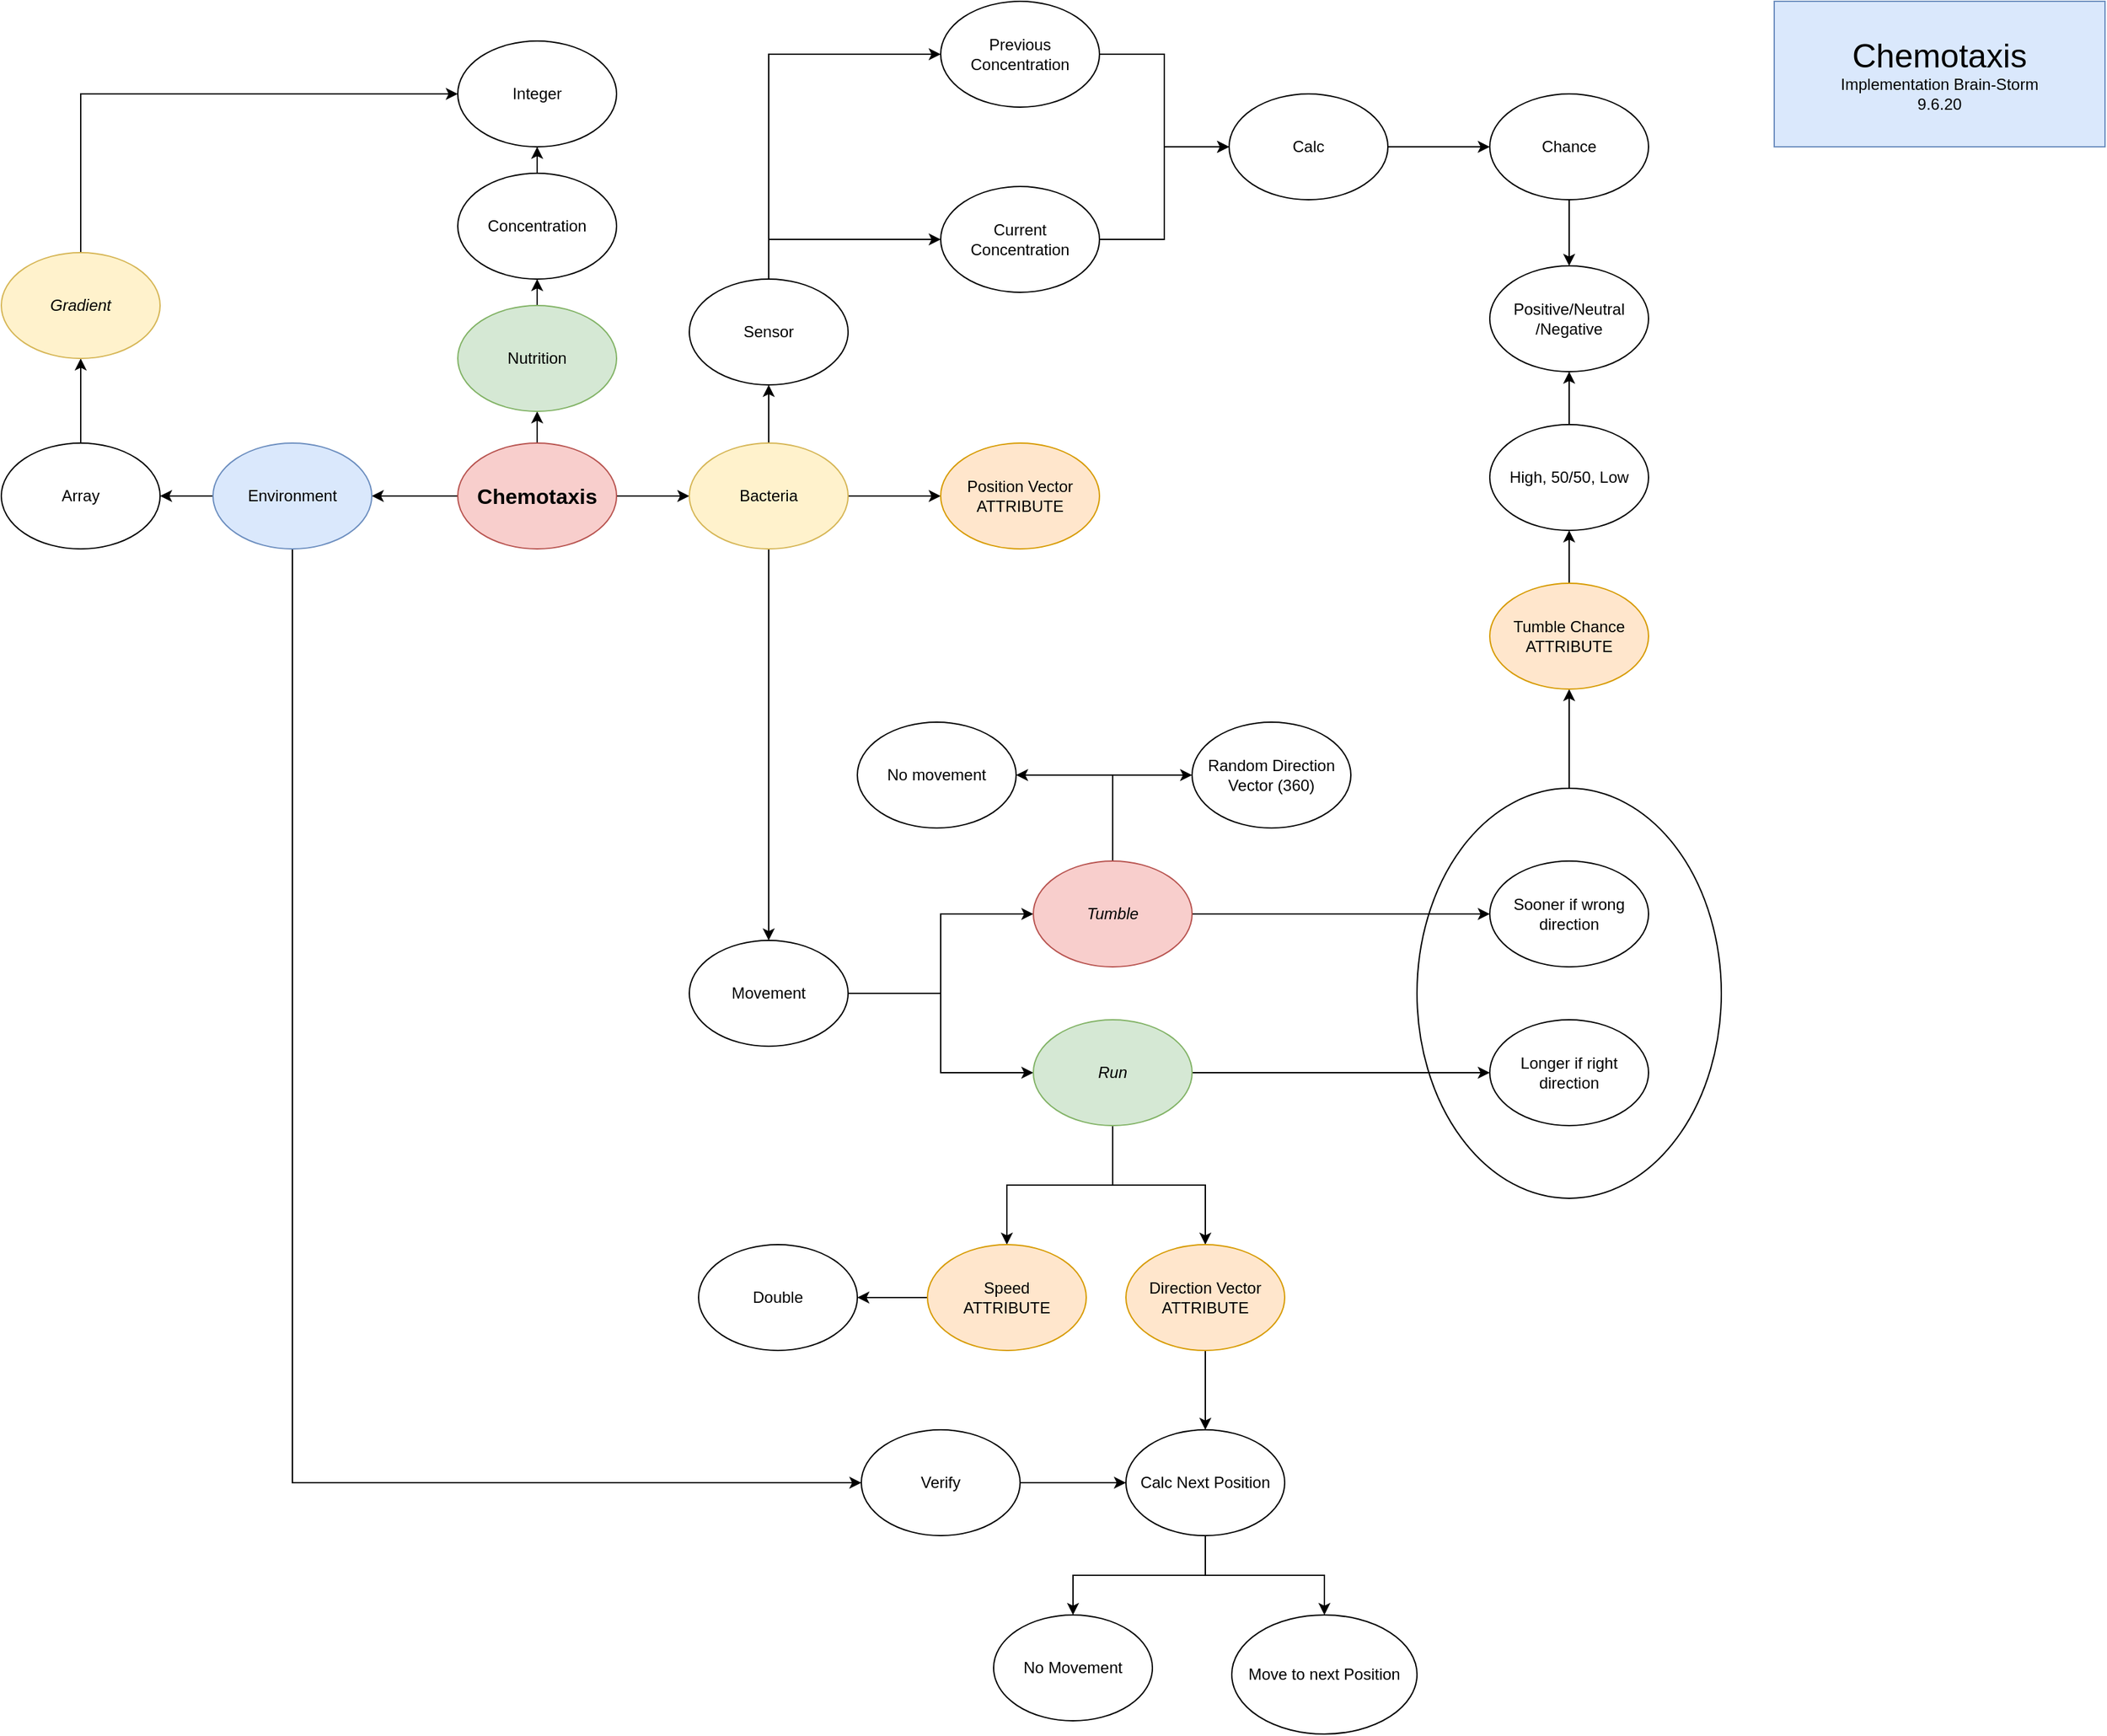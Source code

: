 <mxfile version="13.0.7" type="device"><diagram id="C5RBs43oDa-KdzZeNtuy" name="Page-1"><mxGraphModel dx="1564" dy="942" grid="1" gridSize="10" guides="1" tooltips="1" connect="1" arrows="1" fold="1" page="1" pageScale="1" pageWidth="2336" pageHeight="1654" math="0" shadow="0"><root><mxCell id="WIyWlLk6GJQsqaUBKTNV-0"/><mxCell id="WIyWlLk6GJQsqaUBKTNV-1" parent="WIyWlLk6GJQsqaUBKTNV-0"/><mxCell id="DUb-XDdryiV5-4alEUxa-14" value="" style="edgeStyle=orthogonalEdgeStyle;rounded=0;orthogonalLoop=1;jettySize=auto;html=1;" edge="1" parent="WIyWlLk6GJQsqaUBKTNV-1" source="DUb-XDdryiV5-4alEUxa-2" target="DUb-XDdryiV5-4alEUxa-3"><mxGeometry relative="1" as="geometry"/></mxCell><mxCell id="DUb-XDdryiV5-4alEUxa-15" value="" style="edgeStyle=orthogonalEdgeStyle;rounded=0;orthogonalLoop=1;jettySize=auto;html=1;" edge="1" parent="WIyWlLk6GJQsqaUBKTNV-1" source="DUb-XDdryiV5-4alEUxa-2" target="DUb-XDdryiV5-4alEUxa-4"><mxGeometry relative="1" as="geometry"/></mxCell><mxCell id="DUb-XDdryiV5-4alEUxa-18" value="" style="edgeStyle=orthogonalEdgeStyle;rounded=0;orthogonalLoop=1;jettySize=auto;html=1;" edge="1" parent="WIyWlLk6GJQsqaUBKTNV-1" source="DUb-XDdryiV5-4alEUxa-2" target="DUb-XDdryiV5-4alEUxa-12"><mxGeometry relative="1" as="geometry"/></mxCell><mxCell id="DUb-XDdryiV5-4alEUxa-2" value="&lt;font style=&quot;font-size: 16px&quot;&gt;&lt;b&gt;Chemotaxis&lt;/b&gt;&lt;/font&gt;" style="ellipse;whiteSpace=wrap;html=1;fillColor=#f8cecc;strokeColor=#b85450;" vertex="1" parent="WIyWlLk6GJQsqaUBKTNV-1"><mxGeometry x="525" y="374" width="120" height="80" as="geometry"/></mxCell><mxCell id="DUb-XDdryiV5-4alEUxa-28" value="" style="edgeStyle=orthogonalEdgeStyle;rounded=0;orthogonalLoop=1;jettySize=auto;html=1;" edge="1" parent="WIyWlLk6GJQsqaUBKTNV-1" source="DUb-XDdryiV5-4alEUxa-3" target="DUb-XDdryiV5-4alEUxa-27"><mxGeometry relative="1" as="geometry"/></mxCell><mxCell id="DUb-XDdryiV5-4alEUxa-117" value="" style="edgeStyle=orthogonalEdgeStyle;rounded=0;orthogonalLoop=1;jettySize=auto;html=1;entryX=0;entryY=0.5;entryDx=0;entryDy=0;" edge="1" parent="WIyWlLk6GJQsqaUBKTNV-1" source="DUb-XDdryiV5-4alEUxa-3" target="DUb-XDdryiV5-4alEUxa-112"><mxGeometry relative="1" as="geometry"><mxPoint x="400" y="1160" as="targetPoint"/><Array as="points"><mxPoint x="400" y="1160"/></Array></mxGeometry></mxCell><mxCell id="DUb-XDdryiV5-4alEUxa-3" value="Environment" style="ellipse;whiteSpace=wrap;html=1;fillColor=#dae8fc;strokeColor=#6c8ebf;" vertex="1" parent="WIyWlLk6GJQsqaUBKTNV-1"><mxGeometry x="340" y="374" width="120" height="80" as="geometry"/></mxCell><mxCell id="DUb-XDdryiV5-4alEUxa-61" value="" style="edgeStyle=orthogonalEdgeStyle;rounded=0;orthogonalLoop=1;jettySize=auto;html=1;" edge="1" parent="WIyWlLk6GJQsqaUBKTNV-1" source="DUb-XDdryiV5-4alEUxa-27" target="DUb-XDdryiV5-4alEUxa-60"><mxGeometry relative="1" as="geometry"/></mxCell><mxCell id="DUb-XDdryiV5-4alEUxa-27" value="Array" style="ellipse;whiteSpace=wrap;html=1;" vertex="1" parent="WIyWlLk6GJQsqaUBKTNV-1"><mxGeometry x="180" y="374" width="120" height="80" as="geometry"/></mxCell><mxCell id="DUb-XDdryiV5-4alEUxa-71" value="" style="edgeStyle=orthogonalEdgeStyle;rounded=0;orthogonalLoop=1;jettySize=auto;html=1;entryX=0;entryY=0.5;entryDx=0;entryDy=0;" edge="1" parent="WIyWlLk6GJQsqaUBKTNV-1" source="DUb-XDdryiV5-4alEUxa-60" target="DUb-XDdryiV5-4alEUxa-66"><mxGeometry relative="1" as="geometry"><mxPoint x="240" y="150" as="targetPoint"/><Array as="points"><mxPoint x="240" y="110"/></Array></mxGeometry></mxCell><mxCell id="DUb-XDdryiV5-4alEUxa-60" value="&lt;i&gt;Gradient&lt;/i&gt;" style="ellipse;whiteSpace=wrap;html=1;fillColor=#fff2cc;strokeColor=#d6b656;" vertex="1" parent="WIyWlLk6GJQsqaUBKTNV-1"><mxGeometry x="180" y="230" width="120" height="80" as="geometry"/></mxCell><mxCell id="DUb-XDdryiV5-4alEUxa-30" value="" style="edgeStyle=orthogonalEdgeStyle;rounded=0;orthogonalLoop=1;jettySize=auto;html=1;" edge="1" parent="WIyWlLk6GJQsqaUBKTNV-1" source="DUb-XDdryiV5-4alEUxa-12" target="DUb-XDdryiV5-4alEUxa-29"><mxGeometry relative="1" as="geometry"/></mxCell><mxCell id="DUb-XDdryiV5-4alEUxa-12" value="Nutrition" style="ellipse;whiteSpace=wrap;html=1;fillColor=#d5e8d4;strokeColor=#82b366;" vertex="1" parent="WIyWlLk6GJQsqaUBKTNV-1"><mxGeometry x="525" y="270" width="120" height="80" as="geometry"/></mxCell><mxCell id="DUb-XDdryiV5-4alEUxa-67" value="" style="edgeStyle=orthogonalEdgeStyle;rounded=0;orthogonalLoop=1;jettySize=auto;html=1;" edge="1" parent="WIyWlLk6GJQsqaUBKTNV-1" source="DUb-XDdryiV5-4alEUxa-29" target="DUb-XDdryiV5-4alEUxa-66"><mxGeometry relative="1" as="geometry"/></mxCell><mxCell id="DUb-XDdryiV5-4alEUxa-29" value="Concentration" style="ellipse;whiteSpace=wrap;html=1;" vertex="1" parent="WIyWlLk6GJQsqaUBKTNV-1"><mxGeometry x="525" y="170" width="120" height="80" as="geometry"/></mxCell><mxCell id="DUb-XDdryiV5-4alEUxa-66" value="Integer" style="ellipse;whiteSpace=wrap;html=1;" vertex="1" parent="WIyWlLk6GJQsqaUBKTNV-1"><mxGeometry x="525" y="70" width="120" height="80" as="geometry"/></mxCell><mxCell id="DUb-XDdryiV5-4alEUxa-9" value="" style="edgeStyle=orthogonalEdgeStyle;rounded=0;orthogonalLoop=1;jettySize=auto;html=1;" edge="1" parent="WIyWlLk6GJQsqaUBKTNV-1" source="DUb-XDdryiV5-4alEUxa-4" target="DUb-XDdryiV5-4alEUxa-8"><mxGeometry relative="1" as="geometry"/></mxCell><mxCell id="DUb-XDdryiV5-4alEUxa-11" value="" style="edgeStyle=orthogonalEdgeStyle;rounded=0;orthogonalLoop=1;jettySize=auto;html=1;" edge="1" parent="WIyWlLk6GJQsqaUBKTNV-1" source="DUb-XDdryiV5-4alEUxa-4" target="DUb-XDdryiV5-4alEUxa-10"><mxGeometry relative="1" as="geometry"/></mxCell><mxCell id="DUb-XDdryiV5-4alEUxa-109" value="" style="edgeStyle=orthogonalEdgeStyle;rounded=0;orthogonalLoop=1;jettySize=auto;html=1;" edge="1" parent="WIyWlLk6GJQsqaUBKTNV-1" source="DUb-XDdryiV5-4alEUxa-4" target="DUb-XDdryiV5-4alEUxa-43"><mxGeometry relative="1" as="geometry"/></mxCell><mxCell id="DUb-XDdryiV5-4alEUxa-4" value="Bacteria" style="ellipse;whiteSpace=wrap;html=1;fillColor=#fff2cc;strokeColor=#d6b656;" vertex="1" parent="WIyWlLk6GJQsqaUBKTNV-1"><mxGeometry x="700" y="374" width="120" height="80" as="geometry"/></mxCell><mxCell id="DUb-XDdryiV5-4alEUxa-43" value="Position Vector&lt;br&gt;ATTRIBUTE" style="ellipse;whiteSpace=wrap;html=1;fillColor=#ffe6cc;strokeColor=#d79b00;" vertex="1" parent="WIyWlLk6GJQsqaUBKTNV-1"><mxGeometry x="890" y="374" width="120" height="80" as="geometry"/></mxCell><mxCell id="DUb-XDdryiV5-4alEUxa-22" value="" style="edgeStyle=orthogonalEdgeStyle;rounded=0;orthogonalLoop=1;jettySize=auto;html=1;" edge="1" parent="WIyWlLk6GJQsqaUBKTNV-1" source="DUb-XDdryiV5-4alEUxa-10" target="DUb-XDdryiV5-4alEUxa-21"><mxGeometry relative="1" as="geometry"/></mxCell><mxCell id="DUb-XDdryiV5-4alEUxa-24" value="" style="edgeStyle=orthogonalEdgeStyle;rounded=0;orthogonalLoop=1;jettySize=auto;html=1;" edge="1" parent="WIyWlLk6GJQsqaUBKTNV-1" source="DUb-XDdryiV5-4alEUxa-10" target="DUb-XDdryiV5-4alEUxa-23"><mxGeometry relative="1" as="geometry"/></mxCell><mxCell id="DUb-XDdryiV5-4alEUxa-10" value="Movement" style="ellipse;whiteSpace=wrap;html=1;" vertex="1" parent="WIyWlLk6GJQsqaUBKTNV-1"><mxGeometry x="700" y="750" width="120" height="80" as="geometry"/></mxCell><mxCell id="DUb-XDdryiV5-4alEUxa-40" value="" style="edgeStyle=orthogonalEdgeStyle;rounded=0;orthogonalLoop=1;jettySize=auto;html=1;" edge="1" parent="WIyWlLk6GJQsqaUBKTNV-1" source="DUb-XDdryiV5-4alEUxa-23" target="DUb-XDdryiV5-4alEUxa-39"><mxGeometry relative="1" as="geometry"/></mxCell><mxCell id="DUb-XDdryiV5-4alEUxa-104" value="" style="edgeStyle=orthogonalEdgeStyle;rounded=0;orthogonalLoop=1;jettySize=auto;html=1;entryX=1;entryY=0.5;entryDx=0;entryDy=0;" edge="1" parent="WIyWlLk6GJQsqaUBKTNV-1" source="DUb-XDdryiV5-4alEUxa-23" target="DUb-XDdryiV5-4alEUxa-35"><mxGeometry relative="1" as="geometry"><mxPoint x="1000" y="610" as="targetPoint"/><Array as="points"><mxPoint x="1020" y="625"/></Array></mxGeometry></mxCell><mxCell id="DUb-XDdryiV5-4alEUxa-106" value="" style="edgeStyle=orthogonalEdgeStyle;rounded=0;orthogonalLoop=1;jettySize=auto;html=1;entryX=0;entryY=0.5;entryDx=0;entryDy=0;" edge="1" parent="WIyWlLk6GJQsqaUBKTNV-1" source="DUb-XDdryiV5-4alEUxa-23" target="DUb-XDdryiV5-4alEUxa-33"><mxGeometry relative="1" as="geometry"><mxPoint x="1020" y="610" as="targetPoint"/></mxGeometry></mxCell><mxCell id="DUb-XDdryiV5-4alEUxa-23" value="&lt;i&gt;Tumble&lt;/i&gt;" style="ellipse;whiteSpace=wrap;html=1;fillColor=#f8cecc;strokeColor=#b85450;" vertex="1" parent="WIyWlLk6GJQsqaUBKTNV-1"><mxGeometry x="960" y="690" width="120" height="80" as="geometry"/></mxCell><mxCell id="DUb-XDdryiV5-4alEUxa-39" value="Sooner if wrong direction" style="ellipse;whiteSpace=wrap;html=1;" vertex="1" parent="WIyWlLk6GJQsqaUBKTNV-1"><mxGeometry x="1305" y="690" width="120" height="80" as="geometry"/></mxCell><mxCell id="DUb-XDdryiV5-4alEUxa-32" value="" style="edgeStyle=orthogonalEdgeStyle;rounded=0;orthogonalLoop=1;jettySize=auto;html=1;" edge="1" parent="WIyWlLk6GJQsqaUBKTNV-1" source="DUb-XDdryiV5-4alEUxa-21" target="DUb-XDdryiV5-4alEUxa-31"><mxGeometry relative="1" as="geometry"/></mxCell><mxCell id="DUb-XDdryiV5-4alEUxa-38" value="" style="edgeStyle=orthogonalEdgeStyle;rounded=0;orthogonalLoop=1;jettySize=auto;html=1;" edge="1" parent="WIyWlLk6GJQsqaUBKTNV-1" source="DUb-XDdryiV5-4alEUxa-21" target="DUb-XDdryiV5-4alEUxa-37"><mxGeometry relative="1" as="geometry"/></mxCell><mxCell id="DUb-XDdryiV5-4alEUxa-54" value="" style="edgeStyle=orthogonalEdgeStyle;rounded=0;orthogonalLoop=1;jettySize=auto;html=1;" edge="1" parent="WIyWlLk6GJQsqaUBKTNV-1" source="DUb-XDdryiV5-4alEUxa-21" target="DUb-XDdryiV5-4alEUxa-53"><mxGeometry relative="1" as="geometry"/></mxCell><mxCell id="DUb-XDdryiV5-4alEUxa-59" value="" style="edgeStyle=orthogonalEdgeStyle;rounded=0;orthogonalLoop=1;jettySize=auto;html=1;" edge="1" parent="WIyWlLk6GJQsqaUBKTNV-1" source="DUb-XDdryiV5-4alEUxa-53" target="DUb-XDdryiV5-4alEUxa-58"><mxGeometry relative="1" as="geometry"/></mxCell><mxCell id="DUb-XDdryiV5-4alEUxa-53" value="Speed&lt;br&gt;ATTRIBUTE" style="ellipse;whiteSpace=wrap;html=1;fillColor=#ffe6cc;strokeColor=#d79b00;" vertex="1" parent="WIyWlLk6GJQsqaUBKTNV-1"><mxGeometry x="880" y="980" width="120" height="80" as="geometry"/></mxCell><mxCell id="DUb-XDdryiV5-4alEUxa-58" value="Double" style="ellipse;whiteSpace=wrap;html=1;" vertex="1" parent="WIyWlLk6GJQsqaUBKTNV-1"><mxGeometry x="707" y="980" width="120" height="80" as="geometry"/></mxCell><mxCell id="DUb-XDdryiV5-4alEUxa-37" value="Longer if right direction" style="ellipse;whiteSpace=wrap;html=1;" vertex="1" parent="WIyWlLk6GJQsqaUBKTNV-1"><mxGeometry x="1305" y="810" width="120" height="80" as="geometry"/></mxCell><mxCell id="DUb-XDdryiV5-4alEUxa-111" value="" style="edgeStyle=orthogonalEdgeStyle;rounded=0;orthogonalLoop=1;jettySize=auto;html=1;" edge="1" parent="WIyWlLk6GJQsqaUBKTNV-1" source="DUb-XDdryiV5-4alEUxa-31" target="DUb-XDdryiV5-4alEUxa-110"><mxGeometry relative="1" as="geometry"/></mxCell><mxCell id="DUb-XDdryiV5-4alEUxa-31" value="Direction Vector&lt;br&gt;ATTRIBUTE" style="ellipse;whiteSpace=wrap;html=1;fillColor=#ffe6cc;strokeColor=#d79b00;" vertex="1" parent="WIyWlLk6GJQsqaUBKTNV-1"><mxGeometry x="1030" y="980" width="120" height="80" as="geometry"/></mxCell><mxCell id="DUb-XDdryiV5-4alEUxa-128" value="" style="edgeStyle=orthogonalEdgeStyle;rounded=0;orthogonalLoop=1;jettySize=auto;html=1;" edge="1" parent="WIyWlLk6GJQsqaUBKTNV-1" source="DUb-XDdryiV5-4alEUxa-110" target="DUb-XDdryiV5-4alEUxa-127"><mxGeometry relative="1" as="geometry"/></mxCell><mxCell id="DUb-XDdryiV5-4alEUxa-130" value="" style="edgeStyle=orthogonalEdgeStyle;rounded=0;orthogonalLoop=1;jettySize=auto;html=1;" edge="1" parent="WIyWlLk6GJQsqaUBKTNV-1" source="DUb-XDdryiV5-4alEUxa-110" target="DUb-XDdryiV5-4alEUxa-129"><mxGeometry relative="1" as="geometry"/></mxCell><mxCell id="DUb-XDdryiV5-4alEUxa-110" value="Calc Next Position" style="ellipse;whiteSpace=wrap;html=1;" vertex="1" parent="WIyWlLk6GJQsqaUBKTNV-1"><mxGeometry x="1030" y="1120" width="120" height="80" as="geometry"/></mxCell><mxCell id="DUb-XDdryiV5-4alEUxa-129" value="Move to next Position" style="ellipse;whiteSpace=wrap;html=1;" vertex="1" parent="WIyWlLk6GJQsqaUBKTNV-1"><mxGeometry x="1110" y="1260" width="140" height="90" as="geometry"/></mxCell><mxCell id="DUb-XDdryiV5-4alEUxa-127" value="No Movement" style="ellipse;whiteSpace=wrap;html=1;" vertex="1" parent="WIyWlLk6GJQsqaUBKTNV-1"><mxGeometry x="930" y="1260" width="120" height="80" as="geometry"/></mxCell><mxCell id="DUb-XDdryiV5-4alEUxa-124" value="" style="edgeStyle=orthogonalEdgeStyle;rounded=0;orthogonalLoop=1;jettySize=auto;html=1;" edge="1" parent="WIyWlLk6GJQsqaUBKTNV-1" source="DUb-XDdryiV5-4alEUxa-112" target="DUb-XDdryiV5-4alEUxa-110"><mxGeometry relative="1" as="geometry"/></mxCell><mxCell id="DUb-XDdryiV5-4alEUxa-112" value="Verify" style="ellipse;whiteSpace=wrap;html=1;" vertex="1" parent="WIyWlLk6GJQsqaUBKTNV-1"><mxGeometry x="830" y="1120" width="120" height="80" as="geometry"/></mxCell><mxCell id="DUb-XDdryiV5-4alEUxa-133" value="" style="edgeStyle=orthogonalEdgeStyle;rounded=0;orthogonalLoop=1;jettySize=auto;html=1;" edge="1" parent="WIyWlLk6GJQsqaUBKTNV-1" source="DUb-XDdryiV5-4alEUxa-8" target="DUb-XDdryiV5-4alEUxa-132"><mxGeometry relative="1" as="geometry"><Array as="points"><mxPoint x="760" y="80"/></Array></mxGeometry></mxCell><mxCell id="DUb-XDdryiV5-4alEUxa-8" value="Sensor" style="ellipse;whiteSpace=wrap;html=1;" vertex="1" parent="WIyWlLk6GJQsqaUBKTNV-1"><mxGeometry x="700" y="250" width="120" height="80" as="geometry"/></mxCell><mxCell id="DUb-XDdryiV5-4alEUxa-135" value="" style="edgeStyle=orthogonalEdgeStyle;rounded=0;orthogonalLoop=1;jettySize=auto;html=1;exitX=0.5;exitY=0;exitDx=0;exitDy=0;" edge="1" parent="WIyWlLk6GJQsqaUBKTNV-1" source="DUb-XDdryiV5-4alEUxa-8" target="DUb-XDdryiV5-4alEUxa-134"><mxGeometry relative="1" as="geometry"/></mxCell><mxCell id="DUb-XDdryiV5-4alEUxa-139" value="" style="edgeStyle=orthogonalEdgeStyle;rounded=0;orthogonalLoop=1;jettySize=auto;html=1;entryX=0;entryY=0.5;entryDx=0;entryDy=0;" edge="1" parent="WIyWlLk6GJQsqaUBKTNV-1" source="DUb-XDdryiV5-4alEUxa-132" target="DUb-XDdryiV5-4alEUxa-80"><mxGeometry relative="1" as="geometry"><mxPoint x="1090" y="80" as="targetPoint"/></mxGeometry></mxCell><mxCell id="DUb-XDdryiV5-4alEUxa-132" value="Previous Concentration" style="ellipse;whiteSpace=wrap;html=1;" vertex="1" parent="WIyWlLk6GJQsqaUBKTNV-1"><mxGeometry x="890" y="40" width="120" height="80" as="geometry"/></mxCell><mxCell id="DUb-XDdryiV5-4alEUxa-137" value="" style="edgeStyle=orthogonalEdgeStyle;rounded=0;orthogonalLoop=1;jettySize=auto;html=1;entryX=0;entryY=0.5;entryDx=0;entryDy=0;" edge="1" parent="WIyWlLk6GJQsqaUBKTNV-1" source="DUb-XDdryiV5-4alEUxa-134" target="DUb-XDdryiV5-4alEUxa-80"><mxGeometry relative="1" as="geometry"><mxPoint x="1090" y="220" as="targetPoint"/></mxGeometry></mxCell><mxCell id="DUb-XDdryiV5-4alEUxa-134" value="Current Concentration" style="ellipse;whiteSpace=wrap;html=1;" vertex="1" parent="WIyWlLk6GJQsqaUBKTNV-1"><mxGeometry x="890" y="180" width="120" height="80" as="geometry"/></mxCell><mxCell id="DUb-XDdryiV5-4alEUxa-140" value="" style="edgeStyle=orthogonalEdgeStyle;rounded=0;orthogonalLoop=1;jettySize=auto;html=1;" edge="1" parent="WIyWlLk6GJQsqaUBKTNV-1" source="DUb-XDdryiV5-4alEUxa-80" target="DUb-XDdryiV5-4alEUxa-82"><mxGeometry relative="1" as="geometry"/></mxCell><mxCell id="DUb-XDdryiV5-4alEUxa-80" value="Calc" style="ellipse;whiteSpace=wrap;html=1;" vertex="1" parent="WIyWlLk6GJQsqaUBKTNV-1"><mxGeometry x="1108" y="110" width="120" height="80" as="geometry"/></mxCell><mxCell id="DUb-XDdryiV5-4alEUxa-91" value="" style="edgeStyle=orthogonalEdgeStyle;rounded=0;orthogonalLoop=1;jettySize=auto;html=1;" edge="1" parent="WIyWlLk6GJQsqaUBKTNV-1" source="DUb-XDdryiV5-4alEUxa-82" target="DUb-XDdryiV5-4alEUxa-90"><mxGeometry relative="1" as="geometry"/></mxCell><mxCell id="DUb-XDdryiV5-4alEUxa-82" value="Chance" style="ellipse;whiteSpace=wrap;html=1;" vertex="1" parent="WIyWlLk6GJQsqaUBKTNV-1"><mxGeometry x="1305" y="110" width="120" height="80" as="geometry"/></mxCell><mxCell id="DUb-XDdryiV5-4alEUxa-90" value="Positive/Neutral&lt;br&gt;/Negative" style="ellipse;whiteSpace=wrap;html=1;" vertex="1" parent="WIyWlLk6GJQsqaUBKTNV-1"><mxGeometry x="1305" y="240" width="120" height="80" as="geometry"/></mxCell><mxCell id="DUb-XDdryiV5-4alEUxa-56" value="" style="edgeStyle=orthogonalEdgeStyle;rounded=0;orthogonalLoop=1;jettySize=auto;html=1;entryX=0.5;entryY=1;entryDx=0;entryDy=0;" edge="1" parent="WIyWlLk6GJQsqaUBKTNV-1" source="DUb-XDdryiV5-4alEUxa-46" target="DUb-XDdryiV5-4alEUxa-57"><mxGeometry relative="1" as="geometry"><mxPoint x="760" y="970" as="targetPoint"/></mxGeometry></mxCell><mxCell id="DUb-XDdryiV5-4alEUxa-46" value="" style="ellipse;whiteSpace=wrap;html=1;fillColor=none;gradientColor=none;" vertex="1" parent="WIyWlLk6GJQsqaUBKTNV-1"><mxGeometry x="1250" y="635" width="230" height="310" as="geometry"/></mxCell><mxCell id="DUb-XDdryiV5-4alEUxa-95" value="" style="edgeStyle=orthogonalEdgeStyle;rounded=0;orthogonalLoop=1;jettySize=auto;html=1;" edge="1" parent="WIyWlLk6GJQsqaUBKTNV-1" source="DUb-XDdryiV5-4alEUxa-57" target="DUb-XDdryiV5-4alEUxa-92"><mxGeometry relative="1" as="geometry"/></mxCell><mxCell id="DUb-XDdryiV5-4alEUxa-57" value="Tumble Chance&lt;br&gt;ATTRIBUTE" style="ellipse;whiteSpace=wrap;html=1;fillColor=#ffe6cc;strokeColor=#d79b00;" vertex="1" parent="WIyWlLk6GJQsqaUBKTNV-1"><mxGeometry x="1305" y="480" width="120" height="80" as="geometry"/></mxCell><mxCell id="DUb-XDdryiV5-4alEUxa-96" value="" style="edgeStyle=orthogonalEdgeStyle;rounded=0;orthogonalLoop=1;jettySize=auto;html=1;" edge="1" parent="WIyWlLk6GJQsqaUBKTNV-1" source="DUb-XDdryiV5-4alEUxa-92" target="DUb-XDdryiV5-4alEUxa-90"><mxGeometry relative="1" as="geometry"/></mxCell><mxCell id="DUb-XDdryiV5-4alEUxa-92" value="High, 50/50, Low" style="ellipse;whiteSpace=wrap;html=1;" vertex="1" parent="WIyWlLk6GJQsqaUBKTNV-1"><mxGeometry x="1305" y="360" width="120" height="80" as="geometry"/></mxCell><mxCell id="DUb-XDdryiV5-4alEUxa-21" value="&lt;i&gt;Run&lt;/i&gt;" style="ellipse;whiteSpace=wrap;html=1;fillColor=#d5e8d4;strokeColor=#82b366;" vertex="1" parent="WIyWlLk6GJQsqaUBKTNV-1"><mxGeometry x="960" y="810" width="120" height="80" as="geometry"/></mxCell><mxCell id="DUb-XDdryiV5-4alEUxa-35" value="No movement" style="ellipse;whiteSpace=wrap;html=1;" vertex="1" parent="WIyWlLk6GJQsqaUBKTNV-1"><mxGeometry x="827" y="585" width="120" height="80" as="geometry"/></mxCell><mxCell id="DUb-XDdryiV5-4alEUxa-33" value="Random Direction&lt;br&gt;Vector (360)" style="ellipse;whiteSpace=wrap;html=1;" vertex="1" parent="WIyWlLk6GJQsqaUBKTNV-1"><mxGeometry x="1080" y="585" width="120" height="80" as="geometry"/></mxCell><mxCell id="DUb-XDdryiV5-4alEUxa-131" value="&lt;font&gt;&lt;font style=&quot;font-size: 25px&quot;&gt;Chemotaxis&lt;/font&gt;&lt;br&gt;Implementation Brain-Storm&lt;br&gt;9.6.20&lt;br&gt;&lt;/font&gt;" style="rounded=0;whiteSpace=wrap;html=1;fillColor=#dae8fc;strokeColor=#6c8ebf;" vertex="1" parent="WIyWlLk6GJQsqaUBKTNV-1"><mxGeometry x="1520" y="40" width="250" height="110" as="geometry"/></mxCell></root></mxGraphModel></diagram></mxfile>